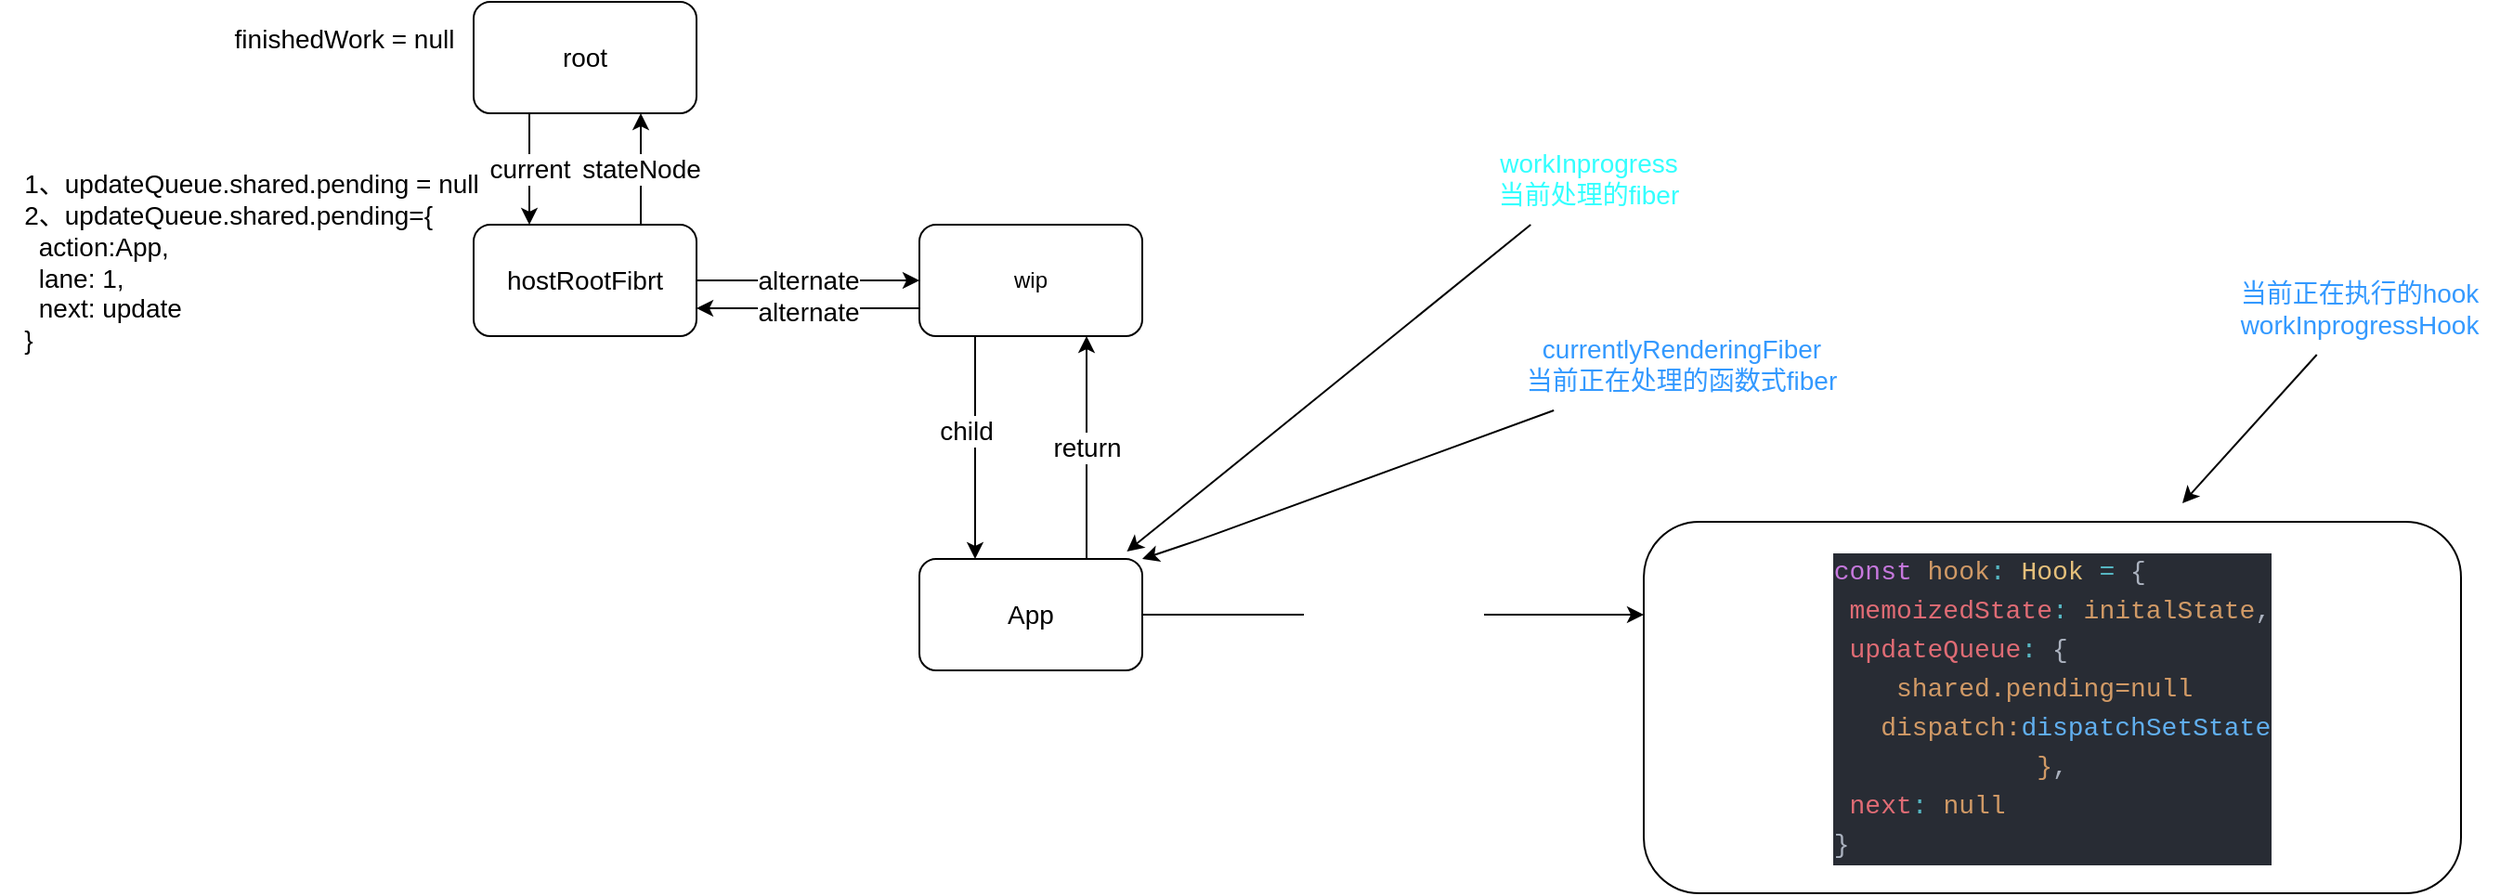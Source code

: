 <mxfile>
    <diagram id="GBmEyO78uVN9H3SG8j9r" name="第 1 页">
        <mxGraphModel dx="295" dy="785" grid="1" gridSize="10" guides="1" tooltips="1" connect="1" arrows="1" fold="1" page="1" pageScale="1" pageWidth="827" pageHeight="1169" math="0" shadow="0">
            <root>
                <mxCell id="0"/>
                <mxCell id="1" parent="0"/>
                <mxCell id="2" value="&lt;font style=&quot;font-size: 14px;&quot;&gt;root&lt;br&gt;&lt;/font&gt;" style="rounded=1;whiteSpace=wrap;html=1;" parent="1" vertex="1">
                    <mxGeometry x="310" y="90" width="120" height="60" as="geometry"/>
                </mxCell>
                <mxCell id="13" value="alternate" style="edgeStyle=none;html=1;fontSize=14;entryX=0;entryY=0.5;entryDx=0;entryDy=0;" parent="1" source="7" target="12" edge="1">
                    <mxGeometry relative="1" as="geometry">
                        <mxPoint x="490" y="240" as="targetPoint"/>
                    </mxGeometry>
                </mxCell>
                <mxCell id="7" value="hostRootFibrt" style="rounded=1;whiteSpace=wrap;html=1;fontSize=14;" parent="1" vertex="1">
                    <mxGeometry x="310" y="210" width="120" height="60" as="geometry"/>
                </mxCell>
                <mxCell id="8" value="current&lt;br&gt;" style="endArrow=classic;html=1;fontSize=14;exitX=0.25;exitY=1;exitDx=0;exitDy=0;entryX=0.25;entryY=0;entryDx=0;entryDy=0;" parent="1" source="2" target="7" edge="1">
                    <mxGeometry width="50" height="50" relative="1" as="geometry">
                        <mxPoint x="420" y="290" as="sourcePoint"/>
                        <mxPoint x="470" y="240" as="targetPoint"/>
                        <Array as="points"/>
                    </mxGeometry>
                </mxCell>
                <mxCell id="9" value="stateNode&lt;br&gt;" style="endArrow=classic;html=1;fontSize=14;exitX=0.75;exitY=0;exitDx=0;exitDy=0;entryX=0.75;entryY=1;entryDx=0;entryDy=0;" parent="1" source="7" target="2" edge="1">
                    <mxGeometry width="50" height="50" relative="1" as="geometry">
                        <mxPoint x="350" y="160" as="sourcePoint"/>
                        <mxPoint x="450" y="150" as="targetPoint"/>
                        <Array as="points"/>
                    </mxGeometry>
                </mxCell>
                <mxCell id="10" value="finishedWork = null" style="text;html=1;align=center;verticalAlign=middle;resizable=0;points=[];autosize=1;strokeColor=none;fillColor=none;fontSize=14;" parent="1" vertex="1">
                    <mxGeometry x="170" y="95" width="140" height="30" as="geometry"/>
                </mxCell>
                <mxCell id="11" value="&lt;div style=&quot;text-align: left;&quot;&gt;&lt;/div&gt;&lt;div style=&quot;text-align: left;&quot;&gt;&lt;span style=&quot;background-color: initial;&quot;&gt;1、updateQueue.shared.pending = null&lt;/span&gt;&lt;/div&gt;&lt;div style=&quot;text-align: left;&quot;&gt;&lt;span style=&quot;background-color: initial;&quot;&gt;2、updateQueue.shared.pending={&lt;/span&gt;&lt;/div&gt;&lt;div style=&quot;text-align: left;&quot;&gt;&lt;span style=&quot;background-color: initial;&quot;&gt;&amp;nbsp; action:App,&lt;/span&gt;&lt;/div&gt;&lt;div style=&quot;text-align: left;&quot;&gt;&lt;span style=&quot;background-color: initial;&quot;&gt;&amp;nbsp; lane: 1,&lt;/span&gt;&lt;/div&gt;&lt;div style=&quot;text-align: left;&quot;&gt;&lt;span style=&quot;background-color: initial;&quot;&gt;&amp;nbsp; next: update&lt;/span&gt;&lt;/div&gt;&lt;div style=&quot;text-align: left;&quot;&gt;&lt;span style=&quot;background-color: initial;&quot;&gt;}&lt;/span&gt;&lt;/div&gt;" style="text;html=1;align=center;verticalAlign=middle;resizable=0;points=[];autosize=1;strokeColor=none;fillColor=none;fontSize=14;" parent="1" vertex="1">
                    <mxGeometry x="55" y="175" width="270" height="110" as="geometry"/>
                </mxCell>
                <mxCell id="14" style="edgeStyle=none;html=1;exitX=0;exitY=0.75;exitDx=0;exitDy=0;entryX=1;entryY=0.75;entryDx=0;entryDy=0;fontSize=14;" parent="1" source="12" target="7" edge="1">
                    <mxGeometry relative="1" as="geometry"/>
                </mxCell>
                <mxCell id="15" value="alternate" style="edgeLabel;html=1;align=center;verticalAlign=middle;resizable=0;points=[];fontSize=14;" parent="14" vertex="1" connectable="0">
                    <mxGeometry x="0.26" y="2" relative="1" as="geometry">
                        <mxPoint x="15" as="offset"/>
                    </mxGeometry>
                </mxCell>
                <mxCell id="19" style="edgeStyle=none;html=1;entryX=0.25;entryY=0;entryDx=0;entryDy=0;fontSize=14;exitX=0.25;exitY=1;exitDx=0;exitDy=0;" parent="1" source="12" target="16" edge="1">
                    <mxGeometry relative="1" as="geometry"/>
                </mxCell>
                <mxCell id="20" value="child" style="edgeLabel;html=1;align=center;verticalAlign=middle;resizable=0;points=[];fontSize=14;" parent="19" vertex="1" connectable="0">
                    <mxGeometry x="-0.154" y="-5" relative="1" as="geometry">
                        <mxPoint as="offset"/>
                    </mxGeometry>
                </mxCell>
                <mxCell id="12" value="wip" style="rounded=1;whiteSpace=wrap;html=1;" parent="1" vertex="1">
                    <mxGeometry x="550" y="210" width="120" height="60" as="geometry"/>
                </mxCell>
                <mxCell id="21" value="return" style="edgeStyle=none;html=1;exitX=0.75;exitY=0;exitDx=0;exitDy=0;entryX=0.75;entryY=1;entryDx=0;entryDy=0;fontSize=14;" parent="1" source="16" target="12" edge="1">
                    <mxGeometry relative="1" as="geometry"/>
                </mxCell>
                <mxCell id="29" value="memoizedState" style="edgeStyle=none;html=1;fontSize=14;fontColor=#FFFFFF;" parent="1" source="16" edge="1">
                    <mxGeometry relative="1" as="geometry">
                        <mxPoint x="940" y="420" as="targetPoint"/>
                        <mxPoint as="offset"/>
                    </mxGeometry>
                </mxCell>
                <mxCell id="16" value="App" style="rounded=1;whiteSpace=wrap;html=1;fontSize=14;" parent="1" vertex="1">
                    <mxGeometry x="550" y="390" width="120" height="60" as="geometry"/>
                </mxCell>
                <mxCell id="23" style="edgeStyle=none;html=1;fontSize=14;entryX=0.931;entryY=-0.066;entryDx=0;entryDy=0;entryPerimeter=0;" parent="1" source="22" target="16" edge="1">
                    <mxGeometry relative="1" as="geometry">
                        <mxPoint x="680" y="360" as="targetPoint"/>
                    </mxGeometry>
                </mxCell>
                <mxCell id="22" value="workInprogress&lt;br&gt;当前处理的fiber" style="text;html=1;align=center;verticalAlign=middle;resizable=0;points=[];autosize=1;fontSize=14;fontColor=#33FFFF;" parent="1" vertex="1">
                    <mxGeometry x="850" y="160" width="120" height="50" as="geometry"/>
                </mxCell>
                <mxCell id="25" value="" style="edgeStyle=none;html=1;fontSize=14;entryX=1;entryY=0;entryDx=0;entryDy=0;" parent="1" source="24" target="16" edge="1">
                    <mxGeometry relative="1" as="geometry">
                        <mxPoint x="680" y="380" as="targetPoint"/>
                        <Array as="points">
                            <mxPoint x="700" y="380"/>
                        </Array>
                    </mxGeometry>
                </mxCell>
                <mxCell id="24" value="currentlyRenderingFiber&lt;br&gt;当前正在处理的函数式fiber" style="text;html=1;align=center;verticalAlign=middle;resizable=0;points=[];autosize=1;fontSize=14;fontColor=#3399FF;" parent="1" vertex="1">
                    <mxGeometry x="865" y="260" width="190" height="50" as="geometry"/>
                </mxCell>
                <mxCell id="26" value="&lt;div style=&quot;background-color: rgb(40, 44, 52); font-family: Menlo, Monaco, &amp;quot;Courier New&amp;quot;, monospace; font-weight: normal; font-size: 14px; line-height: 21px;&quot;&gt;&lt;div style=&quot;text-align: left; color: rgb(171, 178, 191);&quot;&gt;&lt;span style=&quot;color: #c678dd;&quot;&gt;const&lt;/span&gt;&lt;span style=&quot;color: #abb2bf;&quot;&gt; &lt;/span&gt;&lt;span style=&quot;color: #d19a66;&quot;&gt;hook&lt;/span&gt;&lt;span style=&quot;color: #56b6c2;&quot;&gt;:&lt;/span&gt;&lt;span style=&quot;color: #abb2bf;&quot;&gt; &lt;/span&gt;&lt;span style=&quot;color: #e5c07b;&quot;&gt;Hook&lt;/span&gt;&lt;span style=&quot;color: #abb2bf;&quot;&gt; &lt;/span&gt;&lt;span style=&quot;color: #56b6c2;&quot;&gt;=&lt;/span&gt;&lt;span style=&quot;color: #abb2bf;&quot;&gt; {&lt;/span&gt;&lt;/div&gt;&lt;div style=&quot;text-align: left;&quot;&gt;&lt;span style=&quot;color: rgb(171, 178, 191);&quot;&gt;&lt;/span&gt;&lt;span style=&quot;color: rgb(224, 108, 117);&quot;&gt;&amp;nbsp;memoizedState&lt;/span&gt;&lt;span style=&quot;color: rgb(86, 182, 194);&quot;&gt;:&lt;/span&gt;&lt;span style=&quot;color: rgb(171, 178, 191);&quot;&gt;&amp;nbsp;&lt;/span&gt;&lt;font color=&quot;#d19a66&quot;&gt;initalState&lt;/font&gt;&lt;span style=&quot;color: rgb(171, 178, 191);&quot;&gt;,&lt;/span&gt;&lt;/div&gt;&lt;div style=&quot;text-align: left;&quot;&gt;&lt;span style=&quot;color: rgb(171, 178, 191);&quot;&gt;&lt;/span&gt;&lt;span style=&quot;color: rgb(224, 108, 117);&quot;&gt;&amp;nbsp;updateQueue&lt;/span&gt;&lt;span style=&quot;color: rgb(86, 182, 194);&quot;&gt;:&lt;/span&gt;&lt;span style=&quot;color: rgb(171, 178, 191);&quot;&gt;&amp;nbsp;{&lt;/span&gt;&lt;/div&gt;&lt;div style=&quot;text-align: left;&quot;&gt;&lt;span style=&quot;text-align: center;&quot;&gt;&lt;font color=&quot;#abb2bf&quot;&gt;&amp;nbsp; &amp;nbsp;&amp;nbsp;&lt;/font&gt;&lt;/span&gt;&lt;span style=&quot;color: rgb(209, 154, 102); text-align: center;&quot;&gt;shared.pending=null&lt;/span&gt;&lt;/div&gt;&lt;div style=&quot;&quot;&gt;&lt;font color=&quot;#d19a66&quot;&gt;&amp;nbsp; &amp;nbsp;dispatch:&lt;/font&gt;&lt;span style=&quot;color: rgb(97, 175, 239);&quot;&gt;dispatchSetState&lt;/span&gt;&lt;/div&gt;&lt;div style=&quot;&quot;&gt;&lt;font color=&quot;#d19a66&quot;&gt;}&lt;/font&gt;&lt;span style=&quot;color: rgb(171, 178, 191);&quot;&gt;,&lt;/span&gt;&lt;/div&gt;&lt;div style=&quot;text-align: left; color: rgb(171, 178, 191);&quot;&gt;&lt;span style=&quot;color: #abb2bf;&quot;&gt;&lt;/span&gt;&lt;span style=&quot;color: #e06c75;&quot;&gt;&amp;nbsp;next&lt;/span&gt;&lt;span style=&quot;color: #56b6c2;&quot;&gt;:&lt;/span&gt;&lt;span style=&quot;color: #abb2bf;&quot;&gt; &lt;/span&gt;&lt;span style=&quot;color: #d19a66;&quot;&gt;null&lt;/span&gt;&lt;/div&gt;&lt;div style=&quot;text-align: left; color: rgb(171, 178, 191);&quot;&gt;&lt;span style=&quot;color: #abb2bf;&quot;&gt;  }&lt;/span&gt;&lt;/div&gt;&lt;/div&gt;" style="rounded=1;whiteSpace=wrap;html=1;fontSize=14;fontColor=#3399FF;" parent="1" vertex="1">
                    <mxGeometry x="940" y="370" width="440" height="200" as="geometry"/>
                </mxCell>
                <mxCell id="28" style="edgeStyle=none;html=1;fontSize=14;fontColor=#3399FF;" parent="1" source="27" edge="1">
                    <mxGeometry relative="1" as="geometry">
                        <mxPoint x="1230" y="360" as="targetPoint"/>
                    </mxGeometry>
                </mxCell>
                <mxCell id="27" value="当前正在执行的hook&lt;br&gt;workInprogressHook" style="text;html=1;align=center;verticalAlign=middle;resizable=0;points=[];autosize=1;strokeColor=none;fillColor=none;fontSize=14;fontColor=#3399FF;" parent="1" vertex="1">
                    <mxGeometry x="1250" y="230" width="150" height="50" as="geometry"/>
                </mxCell>
            </root>
        </mxGraphModel>
    </diagram>
</mxfile>